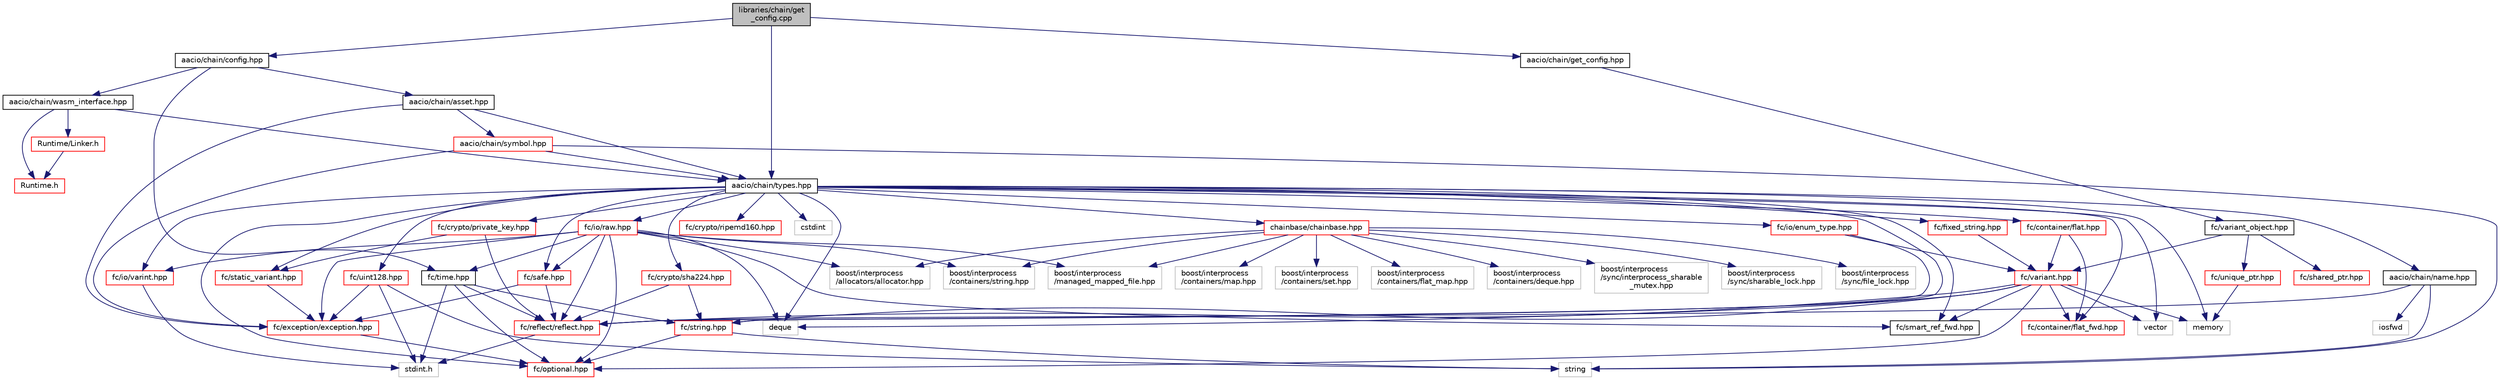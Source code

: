 digraph "libraries/chain/get_config.cpp"
{
  edge [fontname="Helvetica",fontsize="10",labelfontname="Helvetica",labelfontsize="10"];
  node [fontname="Helvetica",fontsize="10",shape=record];
  Node0 [label="libraries/chain/get\l_config.cpp",height=0.2,width=0.4,color="black", fillcolor="grey75", style="filled", fontcolor="black"];
  Node0 -> Node1 [color="midnightblue",fontsize="10",style="solid"];
  Node1 [label="aacio/chain/get_config.hpp",height=0.2,width=0.4,color="black", fillcolor="white", style="filled",URL="$get__config_8hpp.html"];
  Node1 -> Node2 [color="midnightblue",fontsize="10",style="solid"];
  Node2 [label="fc/variant_object.hpp",height=0.2,width=0.4,color="black", fillcolor="white", style="filled",URL="$variant__object_8hpp_source.html"];
  Node2 -> Node3 [color="midnightblue",fontsize="10",style="solid"];
  Node3 [label="fc/variant.hpp",height=0.2,width=0.4,color="red", fillcolor="white", style="filled",URL="$variant_8hpp_source.html"];
  Node3 -> Node4 [color="midnightblue",fontsize="10",style="solid"];
  Node4 [label="deque",height=0.2,width=0.4,color="grey75", fillcolor="white", style="filled"];
  Node3 -> Node6 [color="midnightblue",fontsize="10",style="solid"];
  Node6 [label="memory",height=0.2,width=0.4,color="grey75", fillcolor="white", style="filled"];
  Node3 -> Node10 [color="midnightblue",fontsize="10",style="solid"];
  Node10 [label="vector",height=0.2,width=0.4,color="grey75", fillcolor="white", style="filled"];
  Node3 -> Node12 [color="midnightblue",fontsize="10",style="solid"];
  Node12 [label="fc/optional.hpp",height=0.2,width=0.4,color="red", fillcolor="white", style="filled",URL="$libraries_2fc_2include_2fc_2optional_8hpp_source.html"];
  Node3 -> Node19 [color="midnightblue",fontsize="10",style="solid"];
  Node19 [label="fc/string.hpp",height=0.2,width=0.4,color="red", fillcolor="white", style="filled",URL="$string_8hpp_source.html"];
  Node19 -> Node12 [color="midnightblue",fontsize="10",style="solid"];
  Node19 -> Node22 [color="midnightblue",fontsize="10",style="solid"];
  Node22 [label="string",height=0.2,width=0.4,color="grey75", fillcolor="white", style="filled"];
  Node3 -> Node24 [color="midnightblue",fontsize="10",style="solid"];
  Node24 [label="fc/container/flat_fwd.hpp",height=0.2,width=0.4,color="red", fillcolor="white", style="filled",URL="$flat__fwd_8hpp_source.html"];
  Node3 -> Node28 [color="midnightblue",fontsize="10",style="solid"];
  Node28 [label="fc/smart_ref_fwd.hpp",height=0.2,width=0.4,color="black", fillcolor="white", style="filled",URL="$smart__ref__fwd_8hpp_source.html"];
  Node3 -> Node31 [color="midnightblue",fontsize="10",style="solid"];
  Node31 [label="fc/reflect/reflect.hpp",height=0.2,width=0.4,color="red", fillcolor="white", style="filled",URL="$libraries_2fc_2include_2fc_2reflect_2reflect_8hpp_source.html"];
  Node31 -> Node14 [color="midnightblue",fontsize="10",style="solid"];
  Node14 [label="stdint.h",height=0.2,width=0.4,color="grey75", fillcolor="white", style="filled"];
  Node2 -> Node39 [color="midnightblue",fontsize="10",style="solid"];
  Node39 [label="fc/shared_ptr.hpp",height=0.2,width=0.4,color="red", fillcolor="white", style="filled",URL="$shared__ptr_8hpp_source.html"];
  Node2 -> Node40 [color="midnightblue",fontsize="10",style="solid"];
  Node40 [label="fc/unique_ptr.hpp",height=0.2,width=0.4,color="red", fillcolor="white", style="filled",URL="$unique__ptr_8hpp_source.html"];
  Node40 -> Node6 [color="midnightblue",fontsize="10",style="solid"];
  Node0 -> Node41 [color="midnightblue",fontsize="10",style="solid"];
  Node41 [label="aacio/chain/config.hpp",height=0.2,width=0.4,color="black", fillcolor="white", style="filled",URL="$libraries_2chain_2include_2aacio_2chain_2config_8hpp.html"];
  Node41 -> Node42 [color="midnightblue",fontsize="10",style="solid"];
  Node42 [label="aacio/chain/asset.hpp",height=0.2,width=0.4,color="black", fillcolor="white", style="filled",URL="$libraries_2chain_2include_2aacio_2chain_2asset_8hpp.html"];
  Node42 -> Node43 [color="midnightblue",fontsize="10",style="solid"];
  Node43 [label="fc/exception/exception.hpp",height=0.2,width=0.4,color="red", fillcolor="white", style="filled",URL="$exception_8hpp.html",tooltip="Defines exception&#39;s used by fc. "];
  Node43 -> Node12 [color="midnightblue",fontsize="10",style="solid"];
  Node42 -> Node51 [color="midnightblue",fontsize="10",style="solid"];
  Node51 [label="aacio/chain/types.hpp",height=0.2,width=0.4,color="black", fillcolor="white", style="filled",URL="$libraries_2chain_2include_2aacio_2chain_2types_8hpp.html"];
  Node51 -> Node52 [color="midnightblue",fontsize="10",style="solid"];
  Node52 [label="aacio/chain/name.hpp",height=0.2,width=0.4,color="black", fillcolor="white", style="filled",URL="$name_8hpp_source.html"];
  Node52 -> Node22 [color="midnightblue",fontsize="10",style="solid"];
  Node52 -> Node31 [color="midnightblue",fontsize="10",style="solid"];
  Node52 -> Node53 [color="midnightblue",fontsize="10",style="solid"];
  Node53 [label="iosfwd",height=0.2,width=0.4,color="grey75", fillcolor="white", style="filled"];
  Node51 -> Node54 [color="midnightblue",fontsize="10",style="solid"];
  Node54 [label="chainbase/chainbase.hpp",height=0.2,width=0.4,color="red", fillcolor="white", style="filled",URL="$chainbase_8hpp_source.html"];
  Node54 -> Node55 [color="midnightblue",fontsize="10",style="solid"];
  Node55 [label="boost/interprocess\l/managed_mapped_file.hpp",height=0.2,width=0.4,color="grey75", fillcolor="white", style="filled"];
  Node54 -> Node56 [color="midnightblue",fontsize="10",style="solid"];
  Node56 [label="boost/interprocess\l/containers/map.hpp",height=0.2,width=0.4,color="grey75", fillcolor="white", style="filled"];
  Node54 -> Node57 [color="midnightblue",fontsize="10",style="solid"];
  Node57 [label="boost/interprocess\l/containers/set.hpp",height=0.2,width=0.4,color="grey75", fillcolor="white", style="filled"];
  Node54 -> Node58 [color="midnightblue",fontsize="10",style="solid"];
  Node58 [label="boost/interprocess\l/containers/flat_map.hpp",height=0.2,width=0.4,color="grey75", fillcolor="white", style="filled"];
  Node54 -> Node59 [color="midnightblue",fontsize="10",style="solid"];
  Node59 [label="boost/interprocess\l/containers/deque.hpp",height=0.2,width=0.4,color="grey75", fillcolor="white", style="filled"];
  Node54 -> Node60 [color="midnightblue",fontsize="10",style="solid"];
  Node60 [label="boost/interprocess\l/containers/string.hpp",height=0.2,width=0.4,color="grey75", fillcolor="white", style="filled"];
  Node54 -> Node61 [color="midnightblue",fontsize="10",style="solid"];
  Node61 [label="boost/interprocess\l/allocators/allocator.hpp",height=0.2,width=0.4,color="grey75", fillcolor="white", style="filled"];
  Node54 -> Node62 [color="midnightblue",fontsize="10",style="solid"];
  Node62 [label="boost/interprocess\l/sync/interprocess_sharable\l_mutex.hpp",height=0.2,width=0.4,color="grey75", fillcolor="white", style="filled"];
  Node54 -> Node63 [color="midnightblue",fontsize="10",style="solid"];
  Node63 [label="boost/interprocess\l/sync/sharable_lock.hpp",height=0.2,width=0.4,color="grey75", fillcolor="white", style="filled"];
  Node54 -> Node64 [color="midnightblue",fontsize="10",style="solid"];
  Node64 [label="boost/interprocess\l/sync/file_lock.hpp",height=0.2,width=0.4,color="grey75", fillcolor="white", style="filled"];
  Node51 -> Node24 [color="midnightblue",fontsize="10",style="solid"];
  Node51 -> Node78 [color="midnightblue",fontsize="10",style="solid"];
  Node78 [label="fc/io/varint.hpp",height=0.2,width=0.4,color="red", fillcolor="white", style="filled",URL="$libraries_2fc_2include_2fc_2io_2varint_8hpp_source.html"];
  Node78 -> Node14 [color="midnightblue",fontsize="10",style="solid"];
  Node51 -> Node79 [color="midnightblue",fontsize="10",style="solid"];
  Node79 [label="fc/io/enum_type.hpp",height=0.2,width=0.4,color="red", fillcolor="white", style="filled",URL="$enum__type_8hpp_source.html"];
  Node79 -> Node31 [color="midnightblue",fontsize="10",style="solid"];
  Node79 -> Node3 [color="midnightblue",fontsize="10",style="solid"];
  Node51 -> Node88 [color="midnightblue",fontsize="10",style="solid"];
  Node88 [label="fc/crypto/sha224.hpp",height=0.2,width=0.4,color="red", fillcolor="white", style="filled",URL="$sha224_8hpp_source.html"];
  Node88 -> Node19 [color="midnightblue",fontsize="10",style="solid"];
  Node88 -> Node31 [color="midnightblue",fontsize="10",style="solid"];
  Node51 -> Node12 [color="midnightblue",fontsize="10",style="solid"];
  Node51 -> Node86 [color="midnightblue",fontsize="10",style="solid"];
  Node86 [label="fc/safe.hpp",height=0.2,width=0.4,color="red", fillcolor="white", style="filled",URL="$safe_8hpp_source.html"];
  Node86 -> Node43 [color="midnightblue",fontsize="10",style="solid"];
  Node86 -> Node31 [color="midnightblue",fontsize="10",style="solid"];
  Node51 -> Node89 [color="midnightblue",fontsize="10",style="solid"];
  Node89 [label="fc/container/flat.hpp",height=0.2,width=0.4,color="red", fillcolor="white", style="filled",URL="$libraries_2fc_2include_2fc_2container_2flat_8hpp_source.html"];
  Node89 -> Node3 [color="midnightblue",fontsize="10",style="solid"];
  Node89 -> Node24 [color="midnightblue",fontsize="10",style="solid"];
  Node51 -> Node19 [color="midnightblue",fontsize="10",style="solid"];
  Node51 -> Node90 [color="midnightblue",fontsize="10",style="solid"];
  Node90 [label="fc/io/raw.hpp",height=0.2,width=0.4,color="red", fillcolor="white", style="filled",URL="$raw_8hpp_source.html"];
  Node90 -> Node31 [color="midnightblue",fontsize="10",style="solid"];
  Node90 -> Node78 [color="midnightblue",fontsize="10",style="solid"];
  Node90 -> Node12 [color="midnightblue",fontsize="10",style="solid"];
  Node90 -> Node28 [color="midnightblue",fontsize="10",style="solid"];
  Node90 -> Node45 [color="midnightblue",fontsize="10",style="solid"];
  Node45 [label="fc/time.hpp",height=0.2,width=0.4,color="black", fillcolor="white", style="filled",URL="$include_2fc_2time_8hpp_source.html"];
  Node45 -> Node14 [color="midnightblue",fontsize="10",style="solid"];
  Node45 -> Node19 [color="midnightblue",fontsize="10",style="solid"];
  Node45 -> Node12 [color="midnightblue",fontsize="10",style="solid"];
  Node45 -> Node31 [color="midnightblue",fontsize="10",style="solid"];
  Node90 -> Node43 [color="midnightblue",fontsize="10",style="solid"];
  Node90 -> Node86 [color="midnightblue",fontsize="10",style="solid"];
  Node90 -> Node4 [color="midnightblue",fontsize="10",style="solid"];
  Node90 -> Node60 [color="midnightblue",fontsize="10",style="solid"];
  Node90 -> Node61 [color="midnightblue",fontsize="10",style="solid"];
  Node90 -> Node55 [color="midnightblue",fontsize="10",style="solid"];
  Node51 -> Node95 [color="midnightblue",fontsize="10",style="solid"];
  Node95 [label="fc/uint128.hpp",height=0.2,width=0.4,color="red", fillcolor="white", style="filled",URL="$uint128_8hpp_source.html"];
  Node95 -> Node14 [color="midnightblue",fontsize="10",style="solid"];
  Node95 -> Node22 [color="midnightblue",fontsize="10",style="solid"];
  Node95 -> Node43 [color="midnightblue",fontsize="10",style="solid"];
  Node51 -> Node96 [color="midnightblue",fontsize="10",style="solid"];
  Node96 [label="fc/static_variant.hpp",height=0.2,width=0.4,color="red", fillcolor="white", style="filled",URL="$static__variant_8hpp_source.html"];
  Node96 -> Node43 [color="midnightblue",fontsize="10",style="solid"];
  Node51 -> Node28 [color="midnightblue",fontsize="10",style="solid"];
  Node51 -> Node97 [color="midnightblue",fontsize="10",style="solid"];
  Node97 [label="fc/crypto/ripemd160.hpp",height=0.2,width=0.4,color="red", fillcolor="white", style="filled",URL="$ripemd160_8hpp_source.html"];
  Node51 -> Node98 [color="midnightblue",fontsize="10",style="solid"];
  Node98 [label="fc/fixed_string.hpp",height=0.2,width=0.4,color="red", fillcolor="white", style="filled",URL="$fixed__string_8hpp_source.html"];
  Node98 -> Node3 [color="midnightblue",fontsize="10",style="solid"];
  Node51 -> Node99 [color="midnightblue",fontsize="10",style="solid"];
  Node99 [label="fc/crypto/private_key.hpp",height=0.2,width=0.4,color="red", fillcolor="white", style="filled",URL="$private__key_8hpp_source.html"];
  Node99 -> Node31 [color="midnightblue",fontsize="10",style="solid"];
  Node99 -> Node96 [color="midnightblue",fontsize="10",style="solid"];
  Node51 -> Node6 [color="midnightblue",fontsize="10",style="solid"];
  Node51 -> Node10 [color="midnightblue",fontsize="10",style="solid"];
  Node51 -> Node4 [color="midnightblue",fontsize="10",style="solid"];
  Node51 -> Node122 [color="midnightblue",fontsize="10",style="solid"];
  Node122 [label="cstdint",height=0.2,width=0.4,color="grey75", fillcolor="white", style="filled"];
  Node42 -> Node123 [color="midnightblue",fontsize="10",style="solid"];
  Node123 [label="aacio/chain/symbol.hpp",height=0.2,width=0.4,color="red", fillcolor="white", style="filled",URL="$symbol_8hpp.html"];
  Node123 -> Node43 [color="midnightblue",fontsize="10",style="solid"];
  Node123 -> Node51 [color="midnightblue",fontsize="10",style="solid"];
  Node123 -> Node22 [color="midnightblue",fontsize="10",style="solid"];
  Node41 -> Node124 [color="midnightblue",fontsize="10",style="solid"];
  Node124 [label="aacio/chain/wasm_interface.hpp",height=0.2,width=0.4,color="black", fillcolor="white", style="filled",URL="$wasm__interface_8hpp_source.html"];
  Node124 -> Node51 [color="midnightblue",fontsize="10",style="solid"];
  Node124 -> Node125 [color="midnightblue",fontsize="10",style="solid"];
  Node125 [label="Runtime/Linker.h",height=0.2,width=0.4,color="red", fillcolor="white", style="filled",URL="$_linker_8h_source.html"];
  Node125 -> Node128 [color="midnightblue",fontsize="10",style="solid"];
  Node128 [label="Runtime.h",height=0.2,width=0.4,color="red", fillcolor="white", style="filled",URL="$_runtime_8h_source.html"];
  Node124 -> Node128 [color="midnightblue",fontsize="10",style="solid"];
  Node41 -> Node45 [color="midnightblue",fontsize="10",style="solid"];
  Node0 -> Node51 [color="midnightblue",fontsize="10",style="solid"];
}
